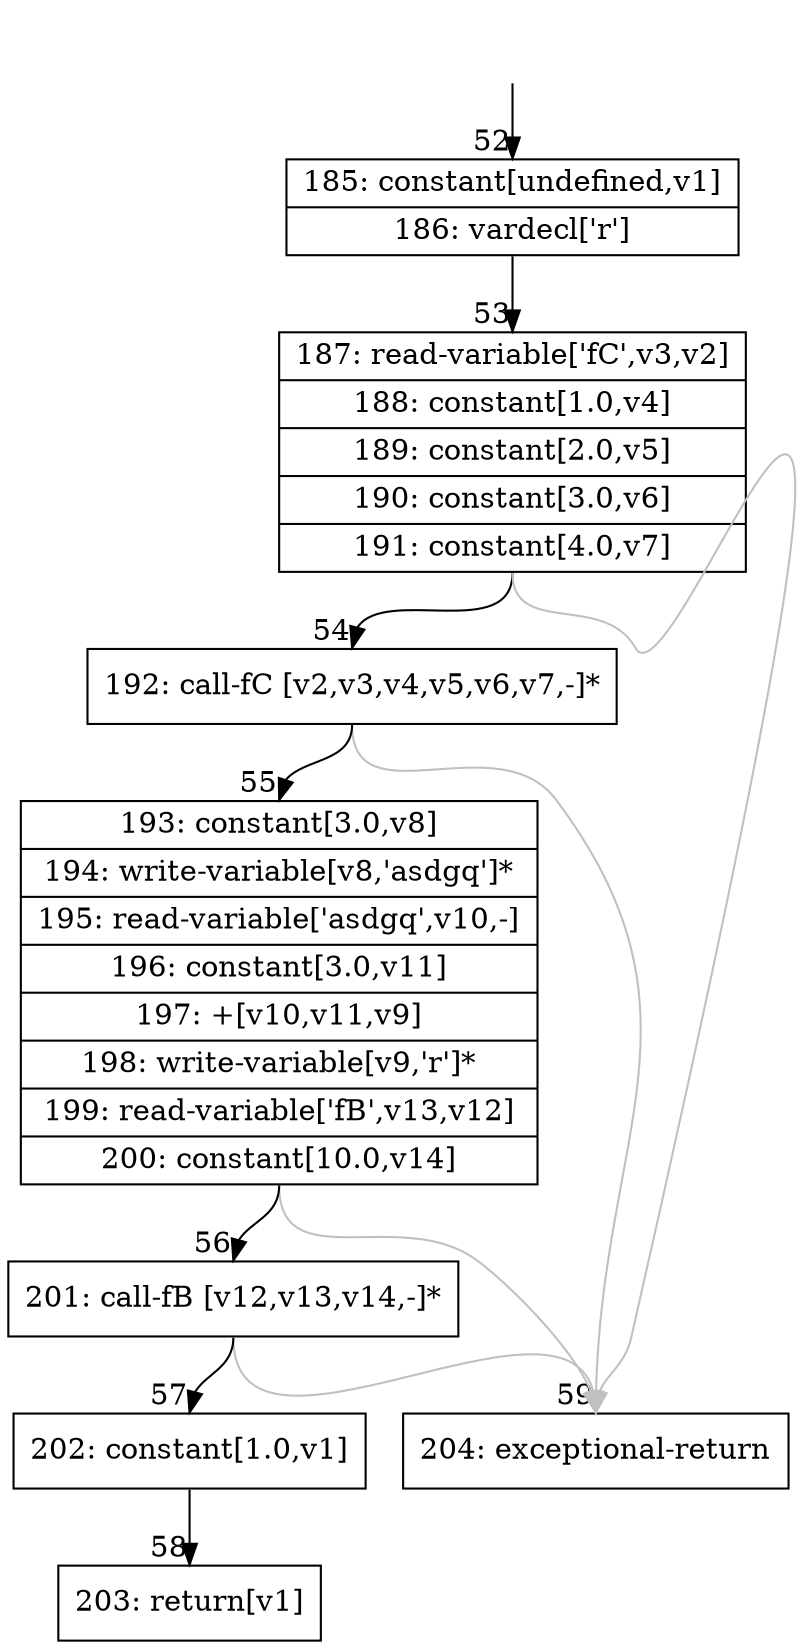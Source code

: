 digraph {
rankdir="TD"
BB_entry4[shape=none,label=""];
BB_entry4 -> BB52 [tailport=s, headport=n, headlabel="    52"]
BB52 [shape=record label="{185: constant[undefined,v1]|186: vardecl['r']}" ] 
BB52 -> BB53 [tailport=s, headport=n, headlabel="      53"]
BB53 [shape=record label="{187: read-variable['fC',v3,v2]|188: constant[1.0,v4]|189: constant[2.0,v5]|190: constant[3.0,v6]|191: constant[4.0,v7]}" ] 
BB53 -> BB54 [tailport=s, headport=n, headlabel="      54"]
BB53 -> BB59 [tailport=s, headport=n, color=gray, headlabel="      59"]
BB54 [shape=record label="{192: call-fC [v2,v3,v4,v5,v6,v7,-]*}" ] 
BB54 -> BB55 [tailport=s, headport=n, headlabel="      55"]
BB54 -> BB59 [tailport=s, headport=n, color=gray]
BB55 [shape=record label="{193: constant[3.0,v8]|194: write-variable[v8,'asdgq']*|195: read-variable['asdgq',v10,-]|196: constant[3.0,v11]|197: +[v10,v11,v9]|198: write-variable[v9,'r']*|199: read-variable['fB',v13,v12]|200: constant[10.0,v14]}" ] 
BB55 -> BB56 [tailport=s, headport=n, headlabel="      56"]
BB55 -> BB59 [tailport=s, headport=n, color=gray]
BB56 [shape=record label="{201: call-fB [v12,v13,v14,-]*}" ] 
BB56 -> BB57 [tailport=s, headport=n, headlabel="      57"]
BB56 -> BB59 [tailport=s, headport=n, color=gray]
BB57 [shape=record label="{202: constant[1.0,v1]}" ] 
BB57 -> BB58 [tailport=s, headport=n, headlabel="      58"]
BB58 [shape=record label="{203: return[v1]}" ] 
BB59 [shape=record label="{204: exceptional-return}" ] 
//#$~ 95
}
